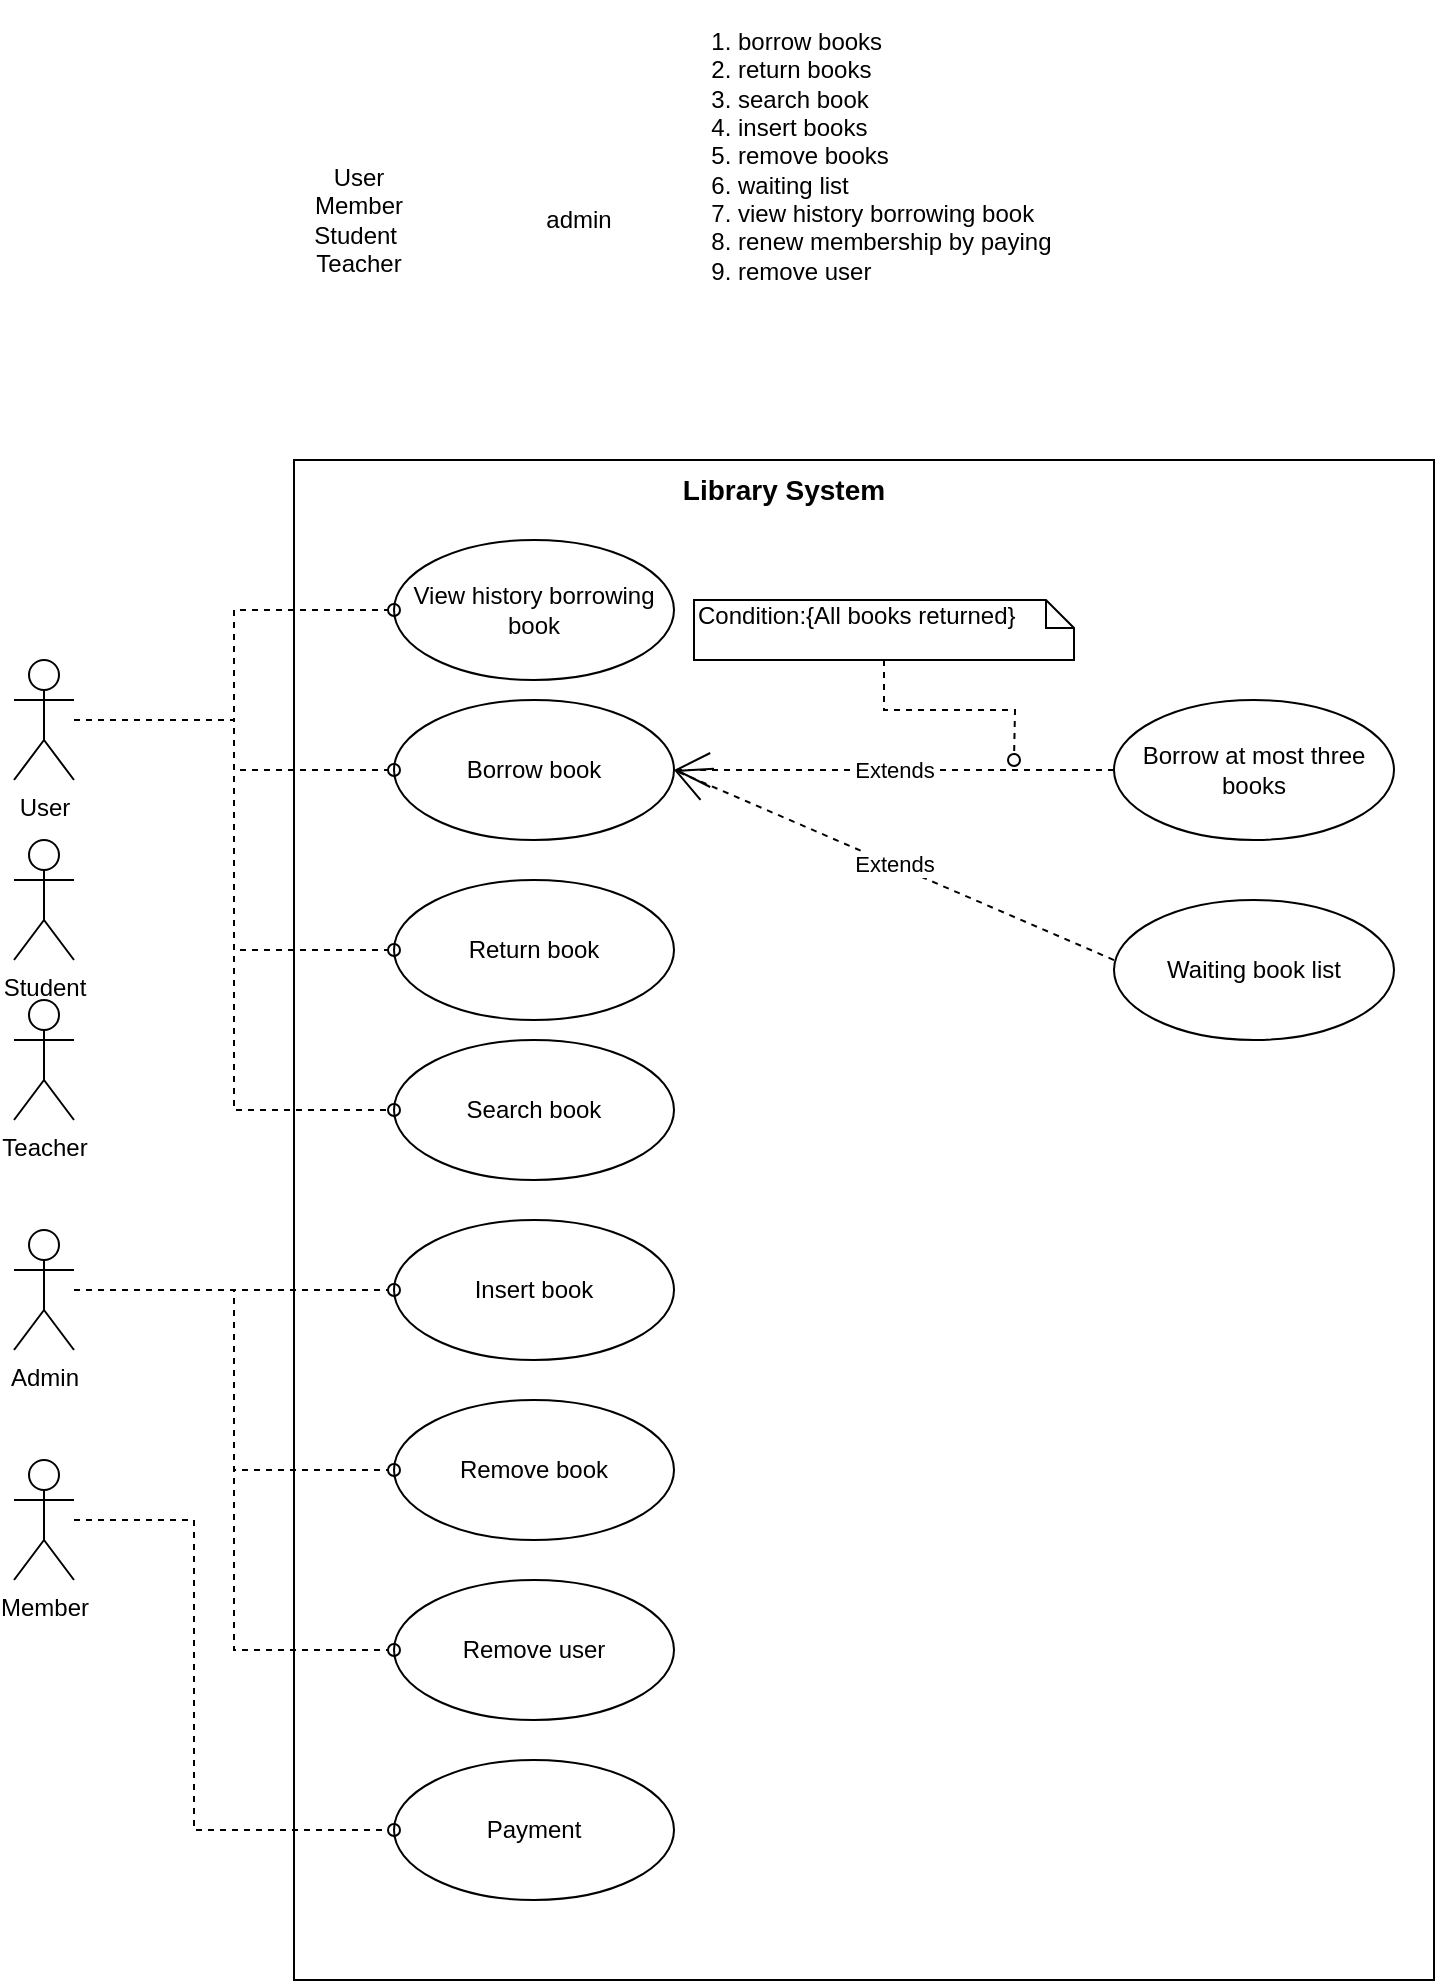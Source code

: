 <mxfile version="13.7.3" type="device"><diagram id="nPkaZ24fK2ME29pwstRq" name="Page-1"><mxGraphModel dx="1422" dy="1951" grid="1" gridSize="10" guides="1" tooltips="1" connect="1" arrows="1" fold="1" page="1" pageScale="1" pageWidth="850" pageHeight="1100" math="0" shadow="0"><root><mxCell id="0"/><mxCell id="1" parent="0"/><mxCell id="NOBzoS58deh4-u_pKICq-28" value="" style="html=1;" vertex="1" parent="1"><mxGeometry x="250" width="570" height="760" as="geometry"/></mxCell><mxCell id="NOBzoS58deh4-u_pKICq-2" value="Borrow book" style="ellipse;whiteSpace=wrap;html=1;" vertex="1" parent="1"><mxGeometry x="300" y="120" width="140" height="70" as="geometry"/></mxCell><mxCell id="NOBzoS58deh4-u_pKICq-6" value="User&lt;br&gt;Member&lt;br&gt;Student&amp;nbsp;&lt;br&gt;Teacher" style="text;html=1;strokeColor=none;fillColor=none;align=center;verticalAlign=middle;whiteSpace=wrap;rounded=0;" vertex="1" parent="1"><mxGeometry x="240" y="-165" width="85" height="90" as="geometry"/></mxCell><mxCell id="NOBzoS58deh4-u_pKICq-7" value="&lt;ol&gt;&lt;li&gt;borrow books&lt;/li&gt;&lt;li&gt;return books&lt;/li&gt;&lt;li&gt;search book&lt;/li&gt;&lt;li&gt;insert books&lt;/li&gt;&lt;li&gt;remove books&lt;/li&gt;&lt;li&gt;waiting list&lt;/li&gt;&lt;li&gt;view history borrowing book&lt;/li&gt;&lt;li&gt;renew membership by paying&lt;/li&gt;&lt;li&gt;remove user&lt;/li&gt;&lt;/ol&gt;" style="text;html=1;strokeColor=none;fillColor=none;align=left;verticalAlign=middle;whiteSpace=wrap;rounded=0;" vertex="1" parent="1"><mxGeometry x="430" y="-230" width="220" height="155" as="geometry"/></mxCell><mxCell id="NOBzoS58deh4-u_pKICq-8" value="admin" style="text;html=1;strokeColor=none;fillColor=none;align=center;verticalAlign=middle;whiteSpace=wrap;rounded=0;" vertex="1" parent="1"><mxGeometry x="350" y="-165" width="85" height="90" as="geometry"/></mxCell><mxCell id="NOBzoS58deh4-u_pKICq-9" value="Return book" style="ellipse;whiteSpace=wrap;html=1;" vertex="1" parent="1"><mxGeometry x="300" y="210" width="140" height="70" as="geometry"/></mxCell><mxCell id="NOBzoS58deh4-u_pKICq-10" value="Borrow at most three books" style="ellipse;whiteSpace=wrap;html=1;" vertex="1" parent="1"><mxGeometry x="660" y="120" width="140" height="70" as="geometry"/></mxCell><mxCell id="NOBzoS58deh4-u_pKICq-11" value="Search book" style="ellipse;whiteSpace=wrap;html=1;" vertex="1" parent="1"><mxGeometry x="300" y="290" width="140" height="70" as="geometry"/></mxCell><mxCell id="NOBzoS58deh4-u_pKICq-12" value="Condition:{All books returned}" style="shape=note;whiteSpace=wrap;html=1;size=14;verticalAlign=top;align=left;spacingTop=-6;" vertex="1" parent="1"><mxGeometry x="450" y="70" width="190" height="30" as="geometry"/></mxCell><mxCell id="NOBzoS58deh4-u_pKICq-13" value="Extends" style="endArrow=open;endSize=16;endFill=0;html=1;dashed=1;entryX=1;entryY=0.5;entryDx=0;entryDy=0;" edge="1" parent="1" source="NOBzoS58deh4-u_pKICq-10" target="NOBzoS58deh4-u_pKICq-2"><mxGeometry width="160" relative="1" as="geometry"><mxPoint x="485" y="240" as="sourcePoint"/><mxPoint x="645" y="240" as="targetPoint"/></mxGeometry></mxCell><mxCell id="NOBzoS58deh4-u_pKICq-15" style="edgeStyle=orthogonalEdgeStyle;rounded=0;orthogonalLoop=1;jettySize=auto;html=1;dashed=1;endArrow=oval;endFill=0;startArrow=none;startFill=0;" edge="1" parent="1" source="NOBzoS58deh4-u_pKICq-12"><mxGeometry relative="1" as="geometry"><mxPoint x="610" y="150" as="targetPoint"/></mxGeometry></mxCell><mxCell id="NOBzoS58deh4-u_pKICq-16" value="Insert book" style="ellipse;whiteSpace=wrap;html=1;" vertex="1" parent="1"><mxGeometry x="300" y="380" width="140" height="70" as="geometry"/></mxCell><mxCell id="NOBzoS58deh4-u_pKICq-17" value="Remove book" style="ellipse;whiteSpace=wrap;html=1;" vertex="1" parent="1"><mxGeometry x="300" y="470" width="140" height="70" as="geometry"/></mxCell><mxCell id="NOBzoS58deh4-u_pKICq-18" value="Remove user" style="ellipse;whiteSpace=wrap;html=1;" vertex="1" parent="1"><mxGeometry x="300" y="560" width="140" height="70" as="geometry"/></mxCell><mxCell id="NOBzoS58deh4-u_pKICq-19" value="Waiting book list" style="ellipse;whiteSpace=wrap;html=1;" vertex="1" parent="1"><mxGeometry x="660" y="220" width="140" height="70" as="geometry"/></mxCell><mxCell id="NOBzoS58deh4-u_pKICq-23" value="Extends" style="endArrow=open;endSize=16;endFill=0;html=1;dashed=1;entryX=1;entryY=0.5;entryDx=0;entryDy=0;exitX=0;exitY=0.429;exitDx=0;exitDy=0;exitPerimeter=0;" edge="1" parent="1" source="NOBzoS58deh4-u_pKICq-19" target="NOBzoS58deh4-u_pKICq-2"><mxGeometry width="160" relative="1" as="geometry"><mxPoint x="670.0" y="165.0" as="sourcePoint"/><mxPoint x="450.0" y="165.0" as="targetPoint"/></mxGeometry></mxCell><mxCell id="NOBzoS58deh4-u_pKICq-24" value="View history borrowing book" style="ellipse;whiteSpace=wrap;html=1;" vertex="1" parent="1"><mxGeometry x="300" y="40" width="140" height="70" as="geometry"/></mxCell><mxCell id="NOBzoS58deh4-u_pKICq-25" value="Payment" style="ellipse;whiteSpace=wrap;html=1;" vertex="1" parent="1"><mxGeometry x="300" y="650" width="140" height="70" as="geometry"/></mxCell><mxCell id="NOBzoS58deh4-u_pKICq-29" value="&lt;font style=&quot;font-size: 14px&quot;&gt;&lt;b&gt;Library System&lt;/b&gt;&lt;/font&gt;" style="text;html=1;strokeColor=none;fillColor=none;align=center;verticalAlign=middle;whiteSpace=wrap;rounded=0;" vertex="1" parent="1"><mxGeometry x="425" y="-30" width="140" height="90" as="geometry"/></mxCell><mxCell id="NOBzoS58deh4-u_pKICq-45" style="edgeStyle=orthogonalEdgeStyle;rounded=0;orthogonalLoop=1;jettySize=auto;html=1;entryX=0;entryY=0.5;entryDx=0;entryDy=0;dashed=1;startArrow=none;startFill=0;endArrow=oval;endFill=0;" edge="1" parent="1" source="NOBzoS58deh4-u_pKICq-30" target="NOBzoS58deh4-u_pKICq-16"><mxGeometry relative="1" as="geometry"/></mxCell><mxCell id="NOBzoS58deh4-u_pKICq-47" style="edgeStyle=orthogonalEdgeStyle;rounded=0;orthogonalLoop=1;jettySize=auto;html=1;entryX=0;entryY=0.5;entryDx=0;entryDy=0;dashed=1;startArrow=none;startFill=0;endArrow=oval;endFill=0;" edge="1" parent="1" source="NOBzoS58deh4-u_pKICq-30" target="NOBzoS58deh4-u_pKICq-17"><mxGeometry relative="1" as="geometry"/></mxCell><mxCell id="NOBzoS58deh4-u_pKICq-48" style="edgeStyle=orthogonalEdgeStyle;rounded=0;orthogonalLoop=1;jettySize=auto;html=1;entryX=0;entryY=0.5;entryDx=0;entryDy=0;dashed=1;startArrow=none;startFill=0;endArrow=oval;endFill=0;" edge="1" parent="1" source="NOBzoS58deh4-u_pKICq-30" target="NOBzoS58deh4-u_pKICq-18"><mxGeometry relative="1" as="geometry"/></mxCell><mxCell id="NOBzoS58deh4-u_pKICq-30" value="Admin" style="shape=umlActor;verticalLabelPosition=bottom;verticalAlign=top;html=1;" vertex="1" parent="1"><mxGeometry x="110" y="385" width="30" height="60" as="geometry"/></mxCell><mxCell id="NOBzoS58deh4-u_pKICq-31" value="Teacher" style="shape=umlActor;verticalLabelPosition=bottom;verticalAlign=top;html=1;" vertex="1" parent="1"><mxGeometry x="110" y="270" width="30" height="60" as="geometry"/></mxCell><mxCell id="NOBzoS58deh4-u_pKICq-32" value="Student" style="shape=umlActor;verticalLabelPosition=bottom;verticalAlign=top;html=1;" vertex="1" parent="1"><mxGeometry x="110" y="190" width="30" height="60" as="geometry"/></mxCell><mxCell id="NOBzoS58deh4-u_pKICq-42" style="edgeStyle=orthogonalEdgeStyle;rounded=0;orthogonalLoop=1;jettySize=auto;html=1;entryX=0;entryY=0.5;entryDx=0;entryDy=0;dashed=1;startArrow=none;startFill=0;endArrow=oval;endFill=0;" edge="1" parent="1" source="NOBzoS58deh4-u_pKICq-33" target="NOBzoS58deh4-u_pKICq-24"><mxGeometry relative="1" as="geometry"/></mxCell><mxCell id="NOBzoS58deh4-u_pKICq-43" style="edgeStyle=orthogonalEdgeStyle;rounded=0;orthogonalLoop=1;jettySize=auto;html=1;entryX=0;entryY=0.5;entryDx=0;entryDy=0;dashed=1;startArrow=none;startFill=0;endArrow=oval;endFill=0;" edge="1" parent="1" source="NOBzoS58deh4-u_pKICq-33" target="NOBzoS58deh4-u_pKICq-2"><mxGeometry relative="1" as="geometry"/></mxCell><mxCell id="NOBzoS58deh4-u_pKICq-44" style="edgeStyle=orthogonalEdgeStyle;rounded=0;orthogonalLoop=1;jettySize=auto;html=1;entryX=0;entryY=0.5;entryDx=0;entryDy=0;dashed=1;startArrow=none;startFill=0;endArrow=oval;endFill=0;" edge="1" parent="1" source="NOBzoS58deh4-u_pKICq-33" target="NOBzoS58deh4-u_pKICq-9"><mxGeometry relative="1" as="geometry"/></mxCell><mxCell id="NOBzoS58deh4-u_pKICq-46" style="edgeStyle=orthogonalEdgeStyle;rounded=0;orthogonalLoop=1;jettySize=auto;html=1;entryX=0;entryY=0.5;entryDx=0;entryDy=0;dashed=1;startArrow=none;startFill=0;endArrow=oval;endFill=0;" edge="1" parent="1" source="NOBzoS58deh4-u_pKICq-33" target="NOBzoS58deh4-u_pKICq-11"><mxGeometry relative="1" as="geometry"/></mxCell><mxCell id="NOBzoS58deh4-u_pKICq-33" value="User" style="shape=umlActor;verticalLabelPosition=bottom;verticalAlign=top;html=1;" vertex="1" parent="1"><mxGeometry x="110" y="100" width="30" height="60" as="geometry"/></mxCell><mxCell id="NOBzoS58deh4-u_pKICq-49" style="edgeStyle=orthogonalEdgeStyle;rounded=0;orthogonalLoop=1;jettySize=auto;html=1;entryX=0;entryY=0.5;entryDx=0;entryDy=0;dashed=1;startArrow=none;startFill=0;endArrow=oval;endFill=0;" edge="1" parent="1" source="NOBzoS58deh4-u_pKICq-39" target="NOBzoS58deh4-u_pKICq-25"><mxGeometry relative="1" as="geometry"><Array as="points"><mxPoint x="200" y="530"/><mxPoint x="200" y="685"/></Array></mxGeometry></mxCell><mxCell id="NOBzoS58deh4-u_pKICq-39" value="Member" style="shape=umlActor;verticalLabelPosition=bottom;verticalAlign=top;html=1;" vertex="1" parent="1"><mxGeometry x="110" y="500" width="30" height="60" as="geometry"/></mxCell></root></mxGraphModel></diagram></mxfile>